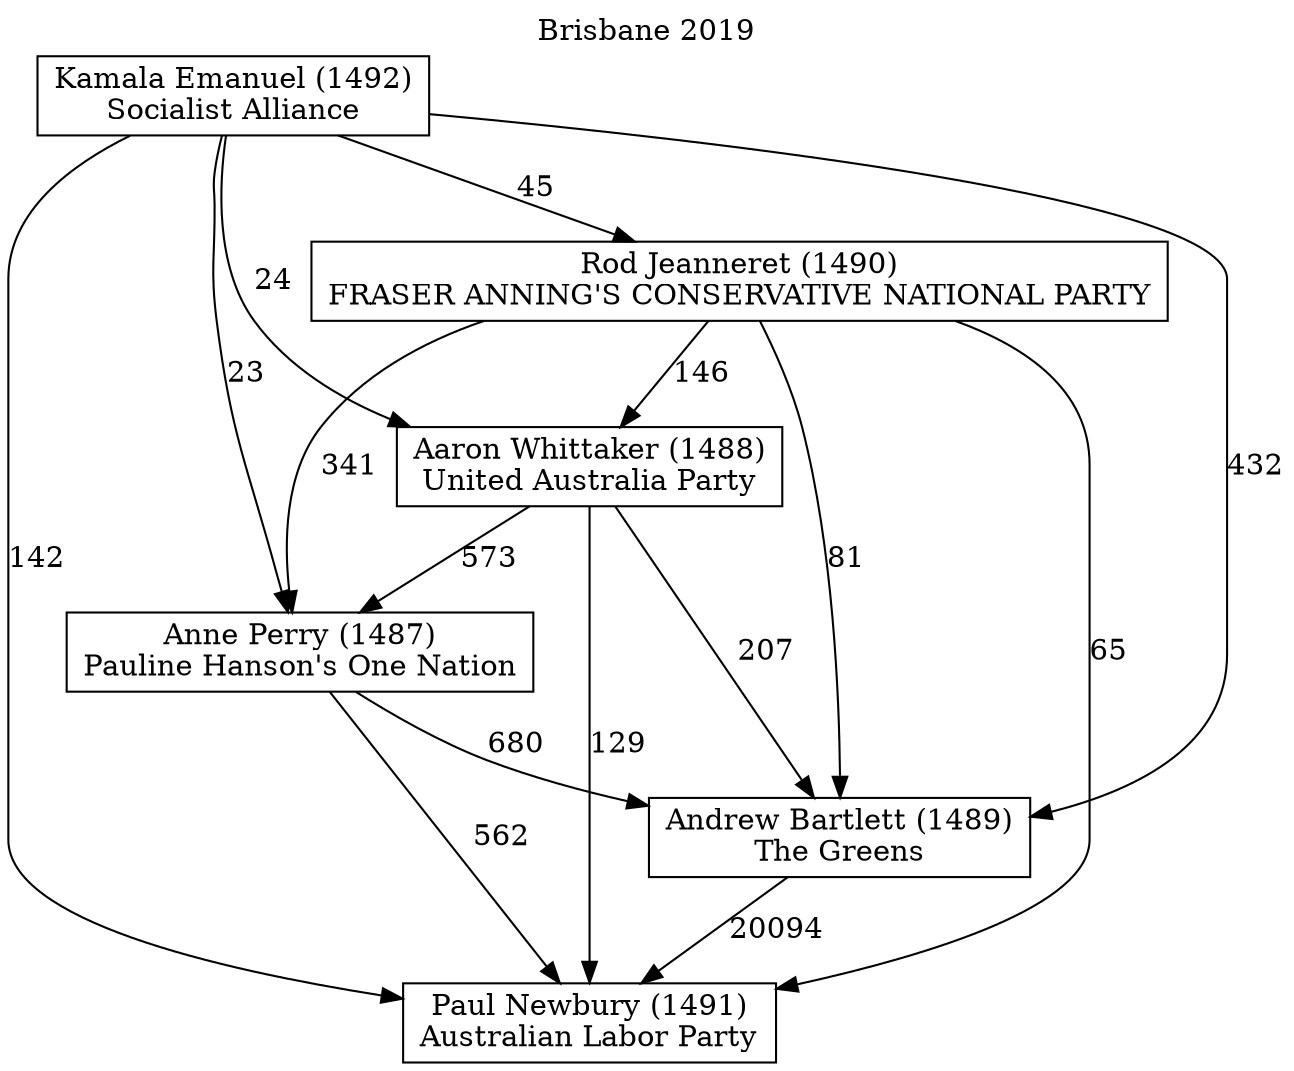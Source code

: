 // House preference flow
digraph "Paul Newbury (1491)_Brisbane_2019" {
	graph [label="Brisbane 2019" labelloc=t mclimit=10]
	node [shape=box]
	"Paul Newbury (1491)" [label="Paul Newbury (1491)
Australian Labor Party"]
	"Andrew Bartlett (1489)" [label="Andrew Bartlett (1489)
The Greens"]
	"Anne Perry (1487)" [label="Anne Perry (1487)
Pauline Hanson's One Nation"]
	"Aaron Whittaker (1488)" [label="Aaron Whittaker (1488)
United Australia Party"]
	"Rod Jeanneret (1490)" [label="Rod Jeanneret (1490)
FRASER ANNING'S CONSERVATIVE NATIONAL PARTY"]
	"Kamala Emanuel (1492)" [label="Kamala Emanuel (1492)
Socialist Alliance"]
	"Andrew Bartlett (1489)" -> "Paul Newbury (1491)" [label=20094]
	"Anne Perry (1487)" -> "Andrew Bartlett (1489)" [label=680]
	"Aaron Whittaker (1488)" -> "Anne Perry (1487)" [label=573]
	"Rod Jeanneret (1490)" -> "Aaron Whittaker (1488)" [label=146]
	"Kamala Emanuel (1492)" -> "Rod Jeanneret (1490)" [label=45]
	"Anne Perry (1487)" -> "Paul Newbury (1491)" [label=562]
	"Aaron Whittaker (1488)" -> "Paul Newbury (1491)" [label=129]
	"Rod Jeanneret (1490)" -> "Paul Newbury (1491)" [label=65]
	"Kamala Emanuel (1492)" -> "Paul Newbury (1491)" [label=142]
	"Kamala Emanuel (1492)" -> "Aaron Whittaker (1488)" [label=24]
	"Rod Jeanneret (1490)" -> "Anne Perry (1487)" [label=341]
	"Kamala Emanuel (1492)" -> "Anne Perry (1487)" [label=23]
	"Aaron Whittaker (1488)" -> "Andrew Bartlett (1489)" [label=207]
	"Rod Jeanneret (1490)" -> "Andrew Bartlett (1489)" [label=81]
	"Kamala Emanuel (1492)" -> "Andrew Bartlett (1489)" [label=432]
}
